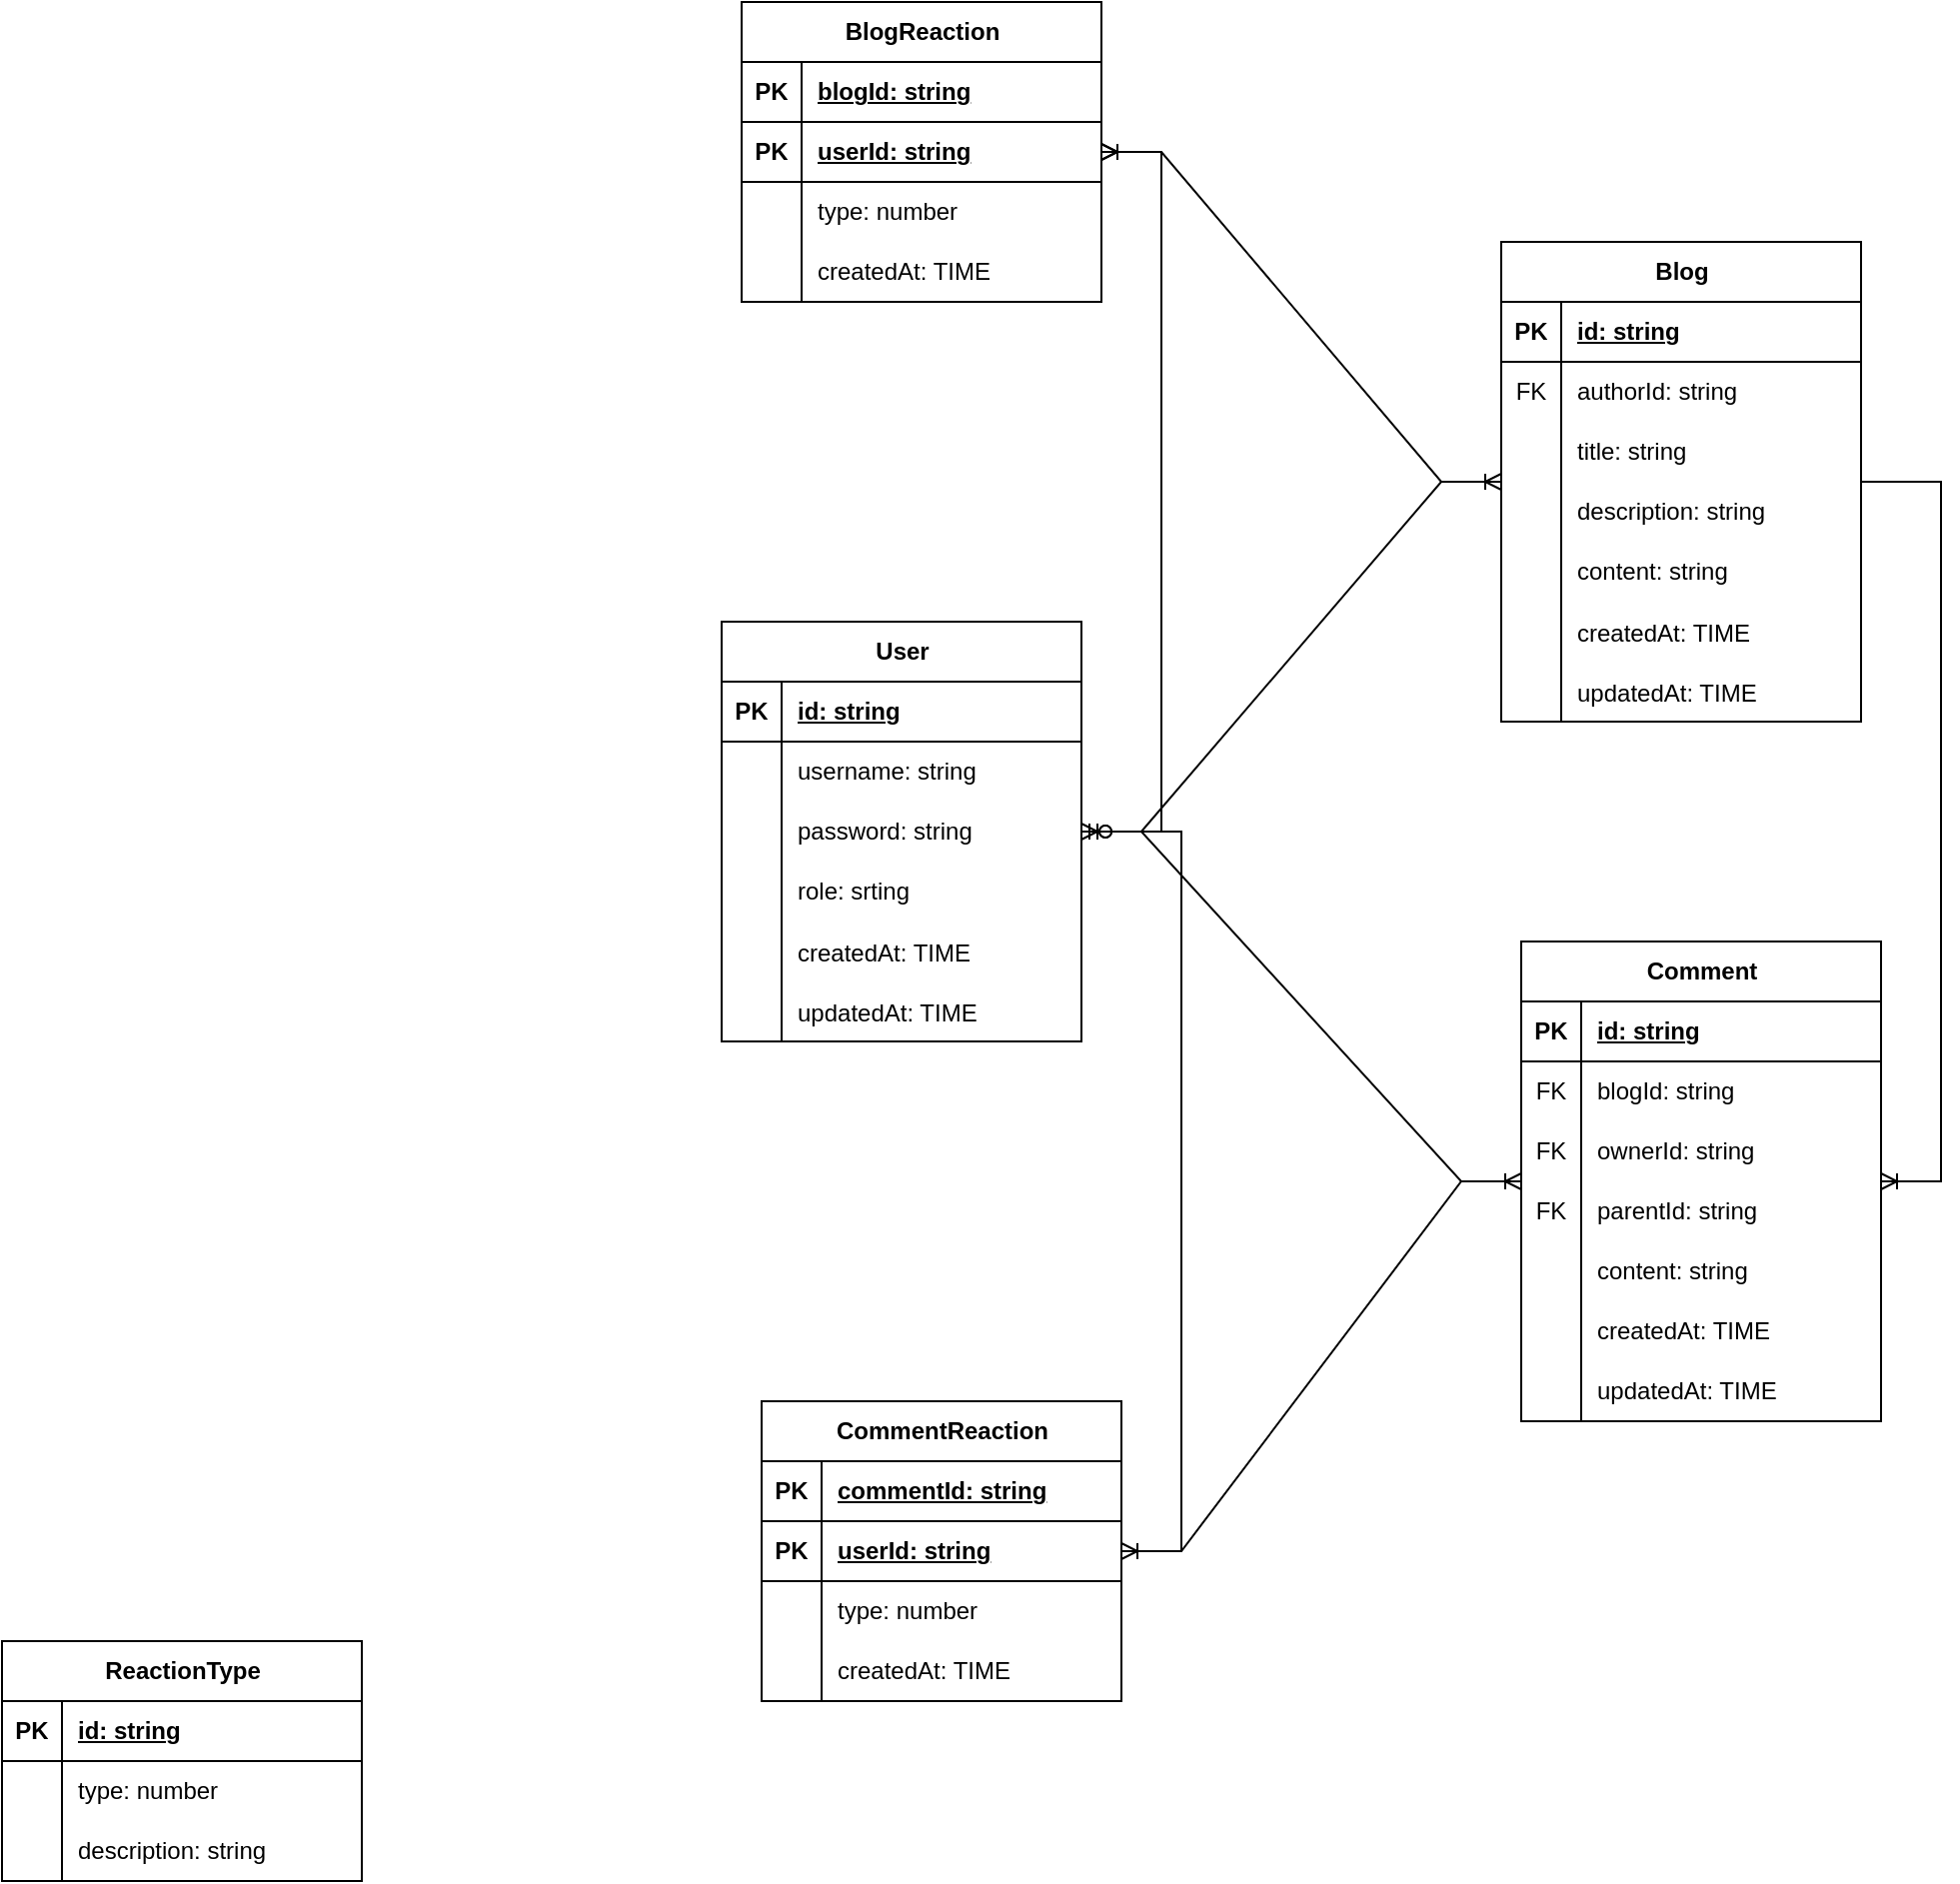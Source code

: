 <mxfile version="27.0.9">
  <diagram name="Page-1" id="PlWGCEcPjuZoxLutVeFE">
    <mxGraphModel dx="2160" dy="860" grid="1" gridSize="10" guides="1" tooltips="1" connect="1" arrows="1" fold="1" page="1" pageScale="1" pageWidth="850" pageHeight="1100" math="0" shadow="0">
      <root>
        <mxCell id="0" />
        <mxCell id="1" parent="0" />
        <mxCell id="LQ2TRQZMwIHGsqijs7Vu-1" value="Blog" style="shape=table;startSize=30;container=1;collapsible=1;childLayout=tableLayout;fixedRows=1;rowLines=0;fontStyle=1;align=center;resizeLast=1;html=1;" vertex="1" parent="1">
          <mxGeometry x="280" y="290" width="180" height="240" as="geometry" />
        </mxCell>
        <mxCell id="LQ2TRQZMwIHGsqijs7Vu-2" value="" style="shape=tableRow;horizontal=0;startSize=0;swimlaneHead=0;swimlaneBody=0;fillColor=none;collapsible=0;dropTarget=0;points=[[0,0.5],[1,0.5]];portConstraint=eastwest;top=0;left=0;right=0;bottom=1;" vertex="1" parent="LQ2TRQZMwIHGsqijs7Vu-1">
          <mxGeometry y="30" width="180" height="30" as="geometry" />
        </mxCell>
        <mxCell id="LQ2TRQZMwIHGsqijs7Vu-3" value="PK" style="shape=partialRectangle;connectable=0;fillColor=none;top=0;left=0;bottom=0;right=0;fontStyle=1;overflow=hidden;whiteSpace=wrap;html=1;" vertex="1" parent="LQ2TRQZMwIHGsqijs7Vu-2">
          <mxGeometry width="30" height="30" as="geometry">
            <mxRectangle width="30" height="30" as="alternateBounds" />
          </mxGeometry>
        </mxCell>
        <mxCell id="LQ2TRQZMwIHGsqijs7Vu-4" value="id: string" style="shape=partialRectangle;connectable=0;fillColor=none;top=0;left=0;bottom=0;right=0;align=left;spacingLeft=6;fontStyle=5;overflow=hidden;whiteSpace=wrap;html=1;" vertex="1" parent="LQ2TRQZMwIHGsqijs7Vu-2">
          <mxGeometry x="30" width="150" height="30" as="geometry">
            <mxRectangle width="150" height="30" as="alternateBounds" />
          </mxGeometry>
        </mxCell>
        <mxCell id="LQ2TRQZMwIHGsqijs7Vu-27" value="" style="shape=tableRow;horizontal=0;startSize=0;swimlaneHead=0;swimlaneBody=0;fillColor=none;collapsible=0;dropTarget=0;points=[[0,0.5],[1,0.5]];portConstraint=eastwest;top=0;left=0;right=0;bottom=0;" vertex="1" parent="LQ2TRQZMwIHGsqijs7Vu-1">
          <mxGeometry y="60" width="180" height="30" as="geometry" />
        </mxCell>
        <mxCell id="LQ2TRQZMwIHGsqijs7Vu-28" value="FK" style="shape=partialRectangle;connectable=0;fillColor=none;top=0;left=0;bottom=0;right=0;fontStyle=0;overflow=hidden;whiteSpace=wrap;html=1;" vertex="1" parent="LQ2TRQZMwIHGsqijs7Vu-27">
          <mxGeometry width="30" height="30" as="geometry">
            <mxRectangle width="30" height="30" as="alternateBounds" />
          </mxGeometry>
        </mxCell>
        <mxCell id="LQ2TRQZMwIHGsqijs7Vu-29" value="authorId: string" style="shape=partialRectangle;connectable=0;fillColor=none;top=0;left=0;bottom=0;right=0;align=left;spacingLeft=6;fontStyle=0;overflow=hidden;whiteSpace=wrap;html=1;" vertex="1" parent="LQ2TRQZMwIHGsqijs7Vu-27">
          <mxGeometry x="30" width="150" height="30" as="geometry">
            <mxRectangle width="150" height="30" as="alternateBounds" />
          </mxGeometry>
        </mxCell>
        <mxCell id="LQ2TRQZMwIHGsqijs7Vu-5" value="" style="shape=tableRow;horizontal=0;startSize=0;swimlaneHead=0;swimlaneBody=0;fillColor=none;collapsible=0;dropTarget=0;points=[[0,0.5],[1,0.5]];portConstraint=eastwest;top=0;left=0;right=0;bottom=0;" vertex="1" parent="LQ2TRQZMwIHGsqijs7Vu-1">
          <mxGeometry y="90" width="180" height="30" as="geometry" />
        </mxCell>
        <mxCell id="LQ2TRQZMwIHGsqijs7Vu-6" value="" style="shape=partialRectangle;connectable=0;fillColor=none;top=0;left=0;bottom=0;right=0;editable=1;overflow=hidden;whiteSpace=wrap;html=1;" vertex="1" parent="LQ2TRQZMwIHGsqijs7Vu-5">
          <mxGeometry width="30" height="30" as="geometry">
            <mxRectangle width="30" height="30" as="alternateBounds" />
          </mxGeometry>
        </mxCell>
        <mxCell id="LQ2TRQZMwIHGsqijs7Vu-7" value="title: string" style="shape=partialRectangle;connectable=0;fillColor=none;top=0;left=0;bottom=0;right=0;align=left;spacingLeft=6;overflow=hidden;whiteSpace=wrap;html=1;" vertex="1" parent="LQ2TRQZMwIHGsqijs7Vu-5">
          <mxGeometry x="30" width="150" height="30" as="geometry">
            <mxRectangle width="150" height="30" as="alternateBounds" />
          </mxGeometry>
        </mxCell>
        <mxCell id="LQ2TRQZMwIHGsqijs7Vu-8" value="" style="shape=tableRow;horizontal=0;startSize=0;swimlaneHead=0;swimlaneBody=0;fillColor=none;collapsible=0;dropTarget=0;points=[[0,0.5],[1,0.5]];portConstraint=eastwest;top=0;left=0;right=0;bottom=0;" vertex="1" parent="LQ2TRQZMwIHGsqijs7Vu-1">
          <mxGeometry y="120" width="180" height="30" as="geometry" />
        </mxCell>
        <mxCell id="LQ2TRQZMwIHGsqijs7Vu-9" value="" style="shape=partialRectangle;connectable=0;fillColor=none;top=0;left=0;bottom=0;right=0;editable=1;overflow=hidden;whiteSpace=wrap;html=1;" vertex="1" parent="LQ2TRQZMwIHGsqijs7Vu-8">
          <mxGeometry width="30" height="30" as="geometry">
            <mxRectangle width="30" height="30" as="alternateBounds" />
          </mxGeometry>
        </mxCell>
        <mxCell id="LQ2TRQZMwIHGsqijs7Vu-10" value="description: string" style="shape=partialRectangle;connectable=0;fillColor=none;top=0;left=0;bottom=0;right=0;align=left;spacingLeft=6;overflow=hidden;whiteSpace=wrap;html=1;" vertex="1" parent="LQ2TRQZMwIHGsqijs7Vu-8">
          <mxGeometry x="30" width="150" height="30" as="geometry">
            <mxRectangle width="150" height="30" as="alternateBounds" />
          </mxGeometry>
        </mxCell>
        <mxCell id="LQ2TRQZMwIHGsqijs7Vu-11" value="" style="shape=tableRow;horizontal=0;startSize=0;swimlaneHead=0;swimlaneBody=0;fillColor=none;collapsible=0;dropTarget=0;points=[[0,0.5],[1,0.5]];portConstraint=eastwest;top=0;left=0;right=0;bottom=0;" vertex="1" parent="LQ2TRQZMwIHGsqijs7Vu-1">
          <mxGeometry y="150" width="180" height="30" as="geometry" />
        </mxCell>
        <mxCell id="LQ2TRQZMwIHGsqijs7Vu-12" value="" style="shape=partialRectangle;connectable=0;fillColor=none;top=0;left=0;bottom=0;right=0;editable=1;overflow=hidden;whiteSpace=wrap;html=1;" vertex="1" parent="LQ2TRQZMwIHGsqijs7Vu-11">
          <mxGeometry width="30" height="30" as="geometry">
            <mxRectangle width="30" height="30" as="alternateBounds" />
          </mxGeometry>
        </mxCell>
        <mxCell id="LQ2TRQZMwIHGsqijs7Vu-13" value="content: string" style="shape=partialRectangle;connectable=0;fillColor=none;top=0;left=0;bottom=0;right=0;align=left;spacingLeft=6;overflow=hidden;whiteSpace=wrap;html=1;" vertex="1" parent="LQ2TRQZMwIHGsqijs7Vu-11">
          <mxGeometry x="30" width="150" height="30" as="geometry">
            <mxRectangle width="150" height="30" as="alternateBounds" />
          </mxGeometry>
        </mxCell>
        <mxCell id="LQ2TRQZMwIHGsqijs7Vu-62" value="" style="shape=tableRow;horizontal=0;startSize=0;swimlaneHead=0;swimlaneBody=0;fillColor=none;collapsible=0;dropTarget=0;points=[[0,0.5],[1,0.5]];portConstraint=eastwest;top=0;left=0;right=0;bottom=0;" vertex="1" parent="LQ2TRQZMwIHGsqijs7Vu-1">
          <mxGeometry y="180" width="180" height="30" as="geometry" />
        </mxCell>
        <mxCell id="LQ2TRQZMwIHGsqijs7Vu-63" value="" style="shape=partialRectangle;connectable=0;fillColor=none;top=0;left=0;bottom=0;right=0;editable=1;overflow=hidden;" vertex="1" parent="LQ2TRQZMwIHGsqijs7Vu-62">
          <mxGeometry width="30" height="30" as="geometry">
            <mxRectangle width="30" height="30" as="alternateBounds" />
          </mxGeometry>
        </mxCell>
        <mxCell id="LQ2TRQZMwIHGsqijs7Vu-64" value="createdAt: TIME" style="shape=partialRectangle;connectable=0;fillColor=none;top=0;left=0;bottom=0;right=0;align=left;spacingLeft=6;overflow=hidden;" vertex="1" parent="LQ2TRQZMwIHGsqijs7Vu-62">
          <mxGeometry x="30" width="150" height="30" as="geometry">
            <mxRectangle width="150" height="30" as="alternateBounds" />
          </mxGeometry>
        </mxCell>
        <mxCell id="LQ2TRQZMwIHGsqijs7Vu-65" value="" style="shape=tableRow;horizontal=0;startSize=0;swimlaneHead=0;swimlaneBody=0;fillColor=none;collapsible=0;dropTarget=0;points=[[0,0.5],[1,0.5]];portConstraint=eastwest;top=0;left=0;right=0;bottom=0;" vertex="1" parent="LQ2TRQZMwIHGsqijs7Vu-1">
          <mxGeometry y="210" width="180" height="30" as="geometry" />
        </mxCell>
        <mxCell id="LQ2TRQZMwIHGsqijs7Vu-66" value="" style="shape=partialRectangle;connectable=0;fillColor=none;top=0;left=0;bottom=0;right=0;editable=1;overflow=hidden;" vertex="1" parent="LQ2TRQZMwIHGsqijs7Vu-65">
          <mxGeometry width="30" height="30" as="geometry">
            <mxRectangle width="30" height="30" as="alternateBounds" />
          </mxGeometry>
        </mxCell>
        <mxCell id="LQ2TRQZMwIHGsqijs7Vu-67" value="updatedAt: TIME" style="shape=partialRectangle;connectable=0;fillColor=none;top=0;left=0;bottom=0;right=0;align=left;spacingLeft=6;overflow=hidden;" vertex="1" parent="LQ2TRQZMwIHGsqijs7Vu-65">
          <mxGeometry x="30" width="150" height="30" as="geometry">
            <mxRectangle width="150" height="30" as="alternateBounds" />
          </mxGeometry>
        </mxCell>
        <mxCell id="LQ2TRQZMwIHGsqijs7Vu-30" value="Comment" style="shape=table;startSize=30;container=1;collapsible=1;childLayout=tableLayout;fixedRows=1;rowLines=0;fontStyle=1;align=center;resizeLast=1;html=1;" vertex="1" parent="1">
          <mxGeometry x="290" y="640" width="180" height="240" as="geometry" />
        </mxCell>
        <mxCell id="LQ2TRQZMwIHGsqijs7Vu-31" value="" style="shape=tableRow;horizontal=0;startSize=0;swimlaneHead=0;swimlaneBody=0;fillColor=none;collapsible=0;dropTarget=0;points=[[0,0.5],[1,0.5]];portConstraint=eastwest;top=0;left=0;right=0;bottom=1;" vertex="1" parent="LQ2TRQZMwIHGsqijs7Vu-30">
          <mxGeometry y="30" width="180" height="30" as="geometry" />
        </mxCell>
        <mxCell id="LQ2TRQZMwIHGsqijs7Vu-32" value="PK" style="shape=partialRectangle;connectable=0;fillColor=none;top=0;left=0;bottom=0;right=0;fontStyle=1;overflow=hidden;whiteSpace=wrap;html=1;" vertex="1" parent="LQ2TRQZMwIHGsqijs7Vu-31">
          <mxGeometry width="30" height="30" as="geometry">
            <mxRectangle width="30" height="30" as="alternateBounds" />
          </mxGeometry>
        </mxCell>
        <mxCell id="LQ2TRQZMwIHGsqijs7Vu-33" value="id: string" style="shape=partialRectangle;connectable=0;fillColor=none;top=0;left=0;bottom=0;right=0;align=left;spacingLeft=6;fontStyle=5;overflow=hidden;whiteSpace=wrap;html=1;" vertex="1" parent="LQ2TRQZMwIHGsqijs7Vu-31">
          <mxGeometry x="30" width="150" height="30" as="geometry">
            <mxRectangle width="150" height="30" as="alternateBounds" />
          </mxGeometry>
        </mxCell>
        <mxCell id="LQ2TRQZMwIHGsqijs7Vu-34" value="" style="shape=tableRow;horizontal=0;startSize=0;swimlaneHead=0;swimlaneBody=0;fillColor=none;collapsible=0;dropTarget=0;points=[[0,0.5],[1,0.5]];portConstraint=eastwest;top=0;left=0;right=0;bottom=0;" vertex="1" parent="LQ2TRQZMwIHGsqijs7Vu-30">
          <mxGeometry y="60" width="180" height="30" as="geometry" />
        </mxCell>
        <mxCell id="LQ2TRQZMwIHGsqijs7Vu-35" value="FK" style="shape=partialRectangle;connectable=0;fillColor=none;top=0;left=0;bottom=0;right=0;fontStyle=0;overflow=hidden;whiteSpace=wrap;html=1;" vertex="1" parent="LQ2TRQZMwIHGsqijs7Vu-34">
          <mxGeometry width="30" height="30" as="geometry">
            <mxRectangle width="30" height="30" as="alternateBounds" />
          </mxGeometry>
        </mxCell>
        <mxCell id="LQ2TRQZMwIHGsqijs7Vu-36" value="blogId: string" style="shape=partialRectangle;connectable=0;fillColor=none;top=0;left=0;bottom=0;right=0;align=left;spacingLeft=6;fontStyle=0;overflow=hidden;whiteSpace=wrap;html=1;" vertex="1" parent="LQ2TRQZMwIHGsqijs7Vu-34">
          <mxGeometry x="30" width="150" height="30" as="geometry">
            <mxRectangle width="150" height="30" as="alternateBounds" />
          </mxGeometry>
        </mxCell>
        <mxCell id="LQ2TRQZMwIHGsqijs7Vu-68" value="" style="shape=tableRow;horizontal=0;startSize=0;swimlaneHead=0;swimlaneBody=0;fillColor=none;collapsible=0;dropTarget=0;points=[[0,0.5],[1,0.5]];portConstraint=eastwest;top=0;left=0;right=0;bottom=0;" vertex="1" parent="LQ2TRQZMwIHGsqijs7Vu-30">
          <mxGeometry y="90" width="180" height="30" as="geometry" />
        </mxCell>
        <mxCell id="LQ2TRQZMwIHGsqijs7Vu-69" value="FK" style="shape=partialRectangle;connectable=0;fillColor=none;top=0;left=0;bottom=0;right=0;fontStyle=0;overflow=hidden;whiteSpace=wrap;html=1;" vertex="1" parent="LQ2TRQZMwIHGsqijs7Vu-68">
          <mxGeometry width="30" height="30" as="geometry">
            <mxRectangle width="30" height="30" as="alternateBounds" />
          </mxGeometry>
        </mxCell>
        <mxCell id="LQ2TRQZMwIHGsqijs7Vu-70" value="ownerId: string" style="shape=partialRectangle;connectable=0;fillColor=none;top=0;left=0;bottom=0;right=0;align=left;spacingLeft=6;fontStyle=0;overflow=hidden;whiteSpace=wrap;html=1;" vertex="1" parent="LQ2TRQZMwIHGsqijs7Vu-68">
          <mxGeometry x="30" width="150" height="30" as="geometry">
            <mxRectangle width="150" height="30" as="alternateBounds" />
          </mxGeometry>
        </mxCell>
        <mxCell id="LQ2TRQZMwIHGsqijs7Vu-71" value="" style="shape=tableRow;horizontal=0;startSize=0;swimlaneHead=0;swimlaneBody=0;fillColor=none;collapsible=0;dropTarget=0;points=[[0,0.5],[1,0.5]];portConstraint=eastwest;top=0;left=0;right=0;bottom=0;" vertex="1" parent="LQ2TRQZMwIHGsqijs7Vu-30">
          <mxGeometry y="120" width="180" height="30" as="geometry" />
        </mxCell>
        <mxCell id="LQ2TRQZMwIHGsqijs7Vu-72" value="FK" style="shape=partialRectangle;connectable=0;fillColor=none;top=0;left=0;bottom=0;right=0;fontStyle=0;overflow=hidden;whiteSpace=wrap;html=1;" vertex="1" parent="LQ2TRQZMwIHGsqijs7Vu-71">
          <mxGeometry width="30" height="30" as="geometry">
            <mxRectangle width="30" height="30" as="alternateBounds" />
          </mxGeometry>
        </mxCell>
        <mxCell id="LQ2TRQZMwIHGsqijs7Vu-73" value="parentId: string" style="shape=partialRectangle;connectable=0;fillColor=none;top=0;left=0;bottom=0;right=0;align=left;spacingLeft=6;fontStyle=0;overflow=hidden;whiteSpace=wrap;html=1;" vertex="1" parent="LQ2TRQZMwIHGsqijs7Vu-71">
          <mxGeometry x="30" width="150" height="30" as="geometry">
            <mxRectangle width="150" height="30" as="alternateBounds" />
          </mxGeometry>
        </mxCell>
        <mxCell id="LQ2TRQZMwIHGsqijs7Vu-37" value="" style="shape=tableRow;horizontal=0;startSize=0;swimlaneHead=0;swimlaneBody=0;fillColor=none;collapsible=0;dropTarget=0;points=[[0,0.5],[1,0.5]];portConstraint=eastwest;top=0;left=0;right=0;bottom=0;" vertex="1" parent="LQ2TRQZMwIHGsqijs7Vu-30">
          <mxGeometry y="150" width="180" height="30" as="geometry" />
        </mxCell>
        <mxCell id="LQ2TRQZMwIHGsqijs7Vu-38" value="" style="shape=partialRectangle;connectable=0;fillColor=none;top=0;left=0;bottom=0;right=0;editable=1;overflow=hidden;whiteSpace=wrap;html=1;" vertex="1" parent="LQ2TRQZMwIHGsqijs7Vu-37">
          <mxGeometry width="30" height="30" as="geometry">
            <mxRectangle width="30" height="30" as="alternateBounds" />
          </mxGeometry>
        </mxCell>
        <mxCell id="LQ2TRQZMwIHGsqijs7Vu-39" value="content: string" style="shape=partialRectangle;connectable=0;fillColor=none;top=0;left=0;bottom=0;right=0;align=left;spacingLeft=6;overflow=hidden;whiteSpace=wrap;html=1;" vertex="1" parent="LQ2TRQZMwIHGsqijs7Vu-37">
          <mxGeometry x="30" width="150" height="30" as="geometry">
            <mxRectangle width="150" height="30" as="alternateBounds" />
          </mxGeometry>
        </mxCell>
        <mxCell id="LQ2TRQZMwIHGsqijs7Vu-40" value="" style="shape=tableRow;horizontal=0;startSize=0;swimlaneHead=0;swimlaneBody=0;fillColor=none;collapsible=0;dropTarget=0;points=[[0,0.5],[1,0.5]];portConstraint=eastwest;top=0;left=0;right=0;bottom=0;" vertex="1" parent="LQ2TRQZMwIHGsqijs7Vu-30">
          <mxGeometry y="180" width="180" height="30" as="geometry" />
        </mxCell>
        <mxCell id="LQ2TRQZMwIHGsqijs7Vu-41" value="" style="shape=partialRectangle;connectable=0;fillColor=none;top=0;left=0;bottom=0;right=0;editable=1;overflow=hidden;whiteSpace=wrap;html=1;" vertex="1" parent="LQ2TRQZMwIHGsqijs7Vu-40">
          <mxGeometry width="30" height="30" as="geometry">
            <mxRectangle width="30" height="30" as="alternateBounds" />
          </mxGeometry>
        </mxCell>
        <mxCell id="LQ2TRQZMwIHGsqijs7Vu-42" value="createdAt: TIME" style="shape=partialRectangle;connectable=0;fillColor=none;top=0;left=0;bottom=0;right=0;align=left;spacingLeft=6;overflow=hidden;whiteSpace=wrap;html=1;" vertex="1" parent="LQ2TRQZMwIHGsqijs7Vu-40">
          <mxGeometry x="30" width="150" height="30" as="geometry">
            <mxRectangle width="150" height="30" as="alternateBounds" />
          </mxGeometry>
        </mxCell>
        <mxCell id="LQ2TRQZMwIHGsqijs7Vu-43" value="" style="shape=tableRow;horizontal=0;startSize=0;swimlaneHead=0;swimlaneBody=0;fillColor=none;collapsible=0;dropTarget=0;points=[[0,0.5],[1,0.5]];portConstraint=eastwest;top=0;left=0;right=0;bottom=0;" vertex="1" parent="LQ2TRQZMwIHGsqijs7Vu-30">
          <mxGeometry y="210" width="180" height="30" as="geometry" />
        </mxCell>
        <mxCell id="LQ2TRQZMwIHGsqijs7Vu-44" value="" style="shape=partialRectangle;connectable=0;fillColor=none;top=0;left=0;bottom=0;right=0;editable=1;overflow=hidden;whiteSpace=wrap;html=1;" vertex="1" parent="LQ2TRQZMwIHGsqijs7Vu-43">
          <mxGeometry width="30" height="30" as="geometry">
            <mxRectangle width="30" height="30" as="alternateBounds" />
          </mxGeometry>
        </mxCell>
        <mxCell id="LQ2TRQZMwIHGsqijs7Vu-45" value="updatedAt: TIME" style="shape=partialRectangle;connectable=0;fillColor=none;top=0;left=0;bottom=0;right=0;align=left;spacingLeft=6;overflow=hidden;whiteSpace=wrap;html=1;" vertex="1" parent="LQ2TRQZMwIHGsqijs7Vu-43">
          <mxGeometry x="30" width="150" height="30" as="geometry">
            <mxRectangle width="150" height="30" as="alternateBounds" />
          </mxGeometry>
        </mxCell>
        <mxCell id="LQ2TRQZMwIHGsqijs7Vu-46" value="User" style="shape=table;startSize=30;container=1;collapsible=1;childLayout=tableLayout;fixedRows=1;rowLines=0;fontStyle=1;align=center;resizeLast=1;html=1;" vertex="1" parent="1">
          <mxGeometry x="-110" y="480" width="180" height="210" as="geometry" />
        </mxCell>
        <mxCell id="LQ2TRQZMwIHGsqijs7Vu-47" value="" style="shape=tableRow;horizontal=0;startSize=0;swimlaneHead=0;swimlaneBody=0;fillColor=none;collapsible=0;dropTarget=0;points=[[0,0.5],[1,0.5]];portConstraint=eastwest;top=0;left=0;right=0;bottom=1;" vertex="1" parent="LQ2TRQZMwIHGsqijs7Vu-46">
          <mxGeometry y="30" width="180" height="30" as="geometry" />
        </mxCell>
        <mxCell id="LQ2TRQZMwIHGsqijs7Vu-48" value="PK" style="shape=partialRectangle;connectable=0;fillColor=none;top=0;left=0;bottom=0;right=0;fontStyle=1;overflow=hidden;whiteSpace=wrap;html=1;" vertex="1" parent="LQ2TRQZMwIHGsqijs7Vu-47">
          <mxGeometry width="30" height="30" as="geometry">
            <mxRectangle width="30" height="30" as="alternateBounds" />
          </mxGeometry>
        </mxCell>
        <mxCell id="LQ2TRQZMwIHGsqijs7Vu-49" value="id: string" style="shape=partialRectangle;connectable=0;fillColor=none;top=0;left=0;bottom=0;right=0;align=left;spacingLeft=6;fontStyle=5;overflow=hidden;whiteSpace=wrap;html=1;" vertex="1" parent="LQ2TRQZMwIHGsqijs7Vu-47">
          <mxGeometry x="30" width="150" height="30" as="geometry">
            <mxRectangle width="150" height="30" as="alternateBounds" />
          </mxGeometry>
        </mxCell>
        <mxCell id="LQ2TRQZMwIHGsqijs7Vu-53" value="" style="shape=tableRow;horizontal=0;startSize=0;swimlaneHead=0;swimlaneBody=0;fillColor=none;collapsible=0;dropTarget=0;points=[[0,0.5],[1,0.5]];portConstraint=eastwest;top=0;left=0;right=0;bottom=0;" vertex="1" parent="LQ2TRQZMwIHGsqijs7Vu-46">
          <mxGeometry y="60" width="180" height="30" as="geometry" />
        </mxCell>
        <mxCell id="LQ2TRQZMwIHGsqijs7Vu-54" value="" style="shape=partialRectangle;connectable=0;fillColor=none;top=0;left=0;bottom=0;right=0;editable=1;overflow=hidden;whiteSpace=wrap;html=1;" vertex="1" parent="LQ2TRQZMwIHGsqijs7Vu-53">
          <mxGeometry width="30" height="30" as="geometry">
            <mxRectangle width="30" height="30" as="alternateBounds" />
          </mxGeometry>
        </mxCell>
        <mxCell id="LQ2TRQZMwIHGsqijs7Vu-55" value="username: string" style="shape=partialRectangle;connectable=0;fillColor=none;top=0;left=0;bottom=0;right=0;align=left;spacingLeft=6;overflow=hidden;whiteSpace=wrap;html=1;" vertex="1" parent="LQ2TRQZMwIHGsqijs7Vu-53">
          <mxGeometry x="30" width="150" height="30" as="geometry">
            <mxRectangle width="150" height="30" as="alternateBounds" />
          </mxGeometry>
        </mxCell>
        <mxCell id="LQ2TRQZMwIHGsqijs7Vu-56" value="" style="shape=tableRow;horizontal=0;startSize=0;swimlaneHead=0;swimlaneBody=0;fillColor=none;collapsible=0;dropTarget=0;points=[[0,0.5],[1,0.5]];portConstraint=eastwest;top=0;left=0;right=0;bottom=0;" vertex="1" parent="LQ2TRQZMwIHGsqijs7Vu-46">
          <mxGeometry y="90" width="180" height="30" as="geometry" />
        </mxCell>
        <mxCell id="LQ2TRQZMwIHGsqijs7Vu-57" value="" style="shape=partialRectangle;connectable=0;fillColor=none;top=0;left=0;bottom=0;right=0;editable=1;overflow=hidden;whiteSpace=wrap;html=1;" vertex="1" parent="LQ2TRQZMwIHGsqijs7Vu-56">
          <mxGeometry width="30" height="30" as="geometry">
            <mxRectangle width="30" height="30" as="alternateBounds" />
          </mxGeometry>
        </mxCell>
        <mxCell id="LQ2TRQZMwIHGsqijs7Vu-58" value="password: string" style="shape=partialRectangle;connectable=0;fillColor=none;top=0;left=0;bottom=0;right=0;align=left;spacingLeft=6;overflow=hidden;whiteSpace=wrap;html=1;" vertex="1" parent="LQ2TRQZMwIHGsqijs7Vu-56">
          <mxGeometry x="30" width="150" height="30" as="geometry">
            <mxRectangle width="150" height="30" as="alternateBounds" />
          </mxGeometry>
        </mxCell>
        <mxCell id="LQ2TRQZMwIHGsqijs7Vu-59" value="" style="shape=tableRow;horizontal=0;startSize=0;swimlaneHead=0;swimlaneBody=0;fillColor=none;collapsible=0;dropTarget=0;points=[[0,0.5],[1,0.5]];portConstraint=eastwest;top=0;left=0;right=0;bottom=0;" vertex="1" parent="LQ2TRQZMwIHGsqijs7Vu-46">
          <mxGeometry y="120" width="180" height="30" as="geometry" />
        </mxCell>
        <mxCell id="LQ2TRQZMwIHGsqijs7Vu-60" value="" style="shape=partialRectangle;connectable=0;fillColor=none;top=0;left=0;bottom=0;right=0;editable=1;overflow=hidden;whiteSpace=wrap;html=1;" vertex="1" parent="LQ2TRQZMwIHGsqijs7Vu-59">
          <mxGeometry width="30" height="30" as="geometry">
            <mxRectangle width="30" height="30" as="alternateBounds" />
          </mxGeometry>
        </mxCell>
        <mxCell id="LQ2TRQZMwIHGsqijs7Vu-61" value="role: srting" style="shape=partialRectangle;connectable=0;fillColor=none;top=0;left=0;bottom=0;right=0;align=left;spacingLeft=6;overflow=hidden;whiteSpace=wrap;html=1;" vertex="1" parent="LQ2TRQZMwIHGsqijs7Vu-59">
          <mxGeometry x="30" width="150" height="30" as="geometry">
            <mxRectangle width="150" height="30" as="alternateBounds" />
          </mxGeometry>
        </mxCell>
        <mxCell id="LQ2TRQZMwIHGsqijs7Vu-78" value="" style="shape=tableRow;horizontal=0;startSize=0;swimlaneHead=0;swimlaneBody=0;fillColor=none;collapsible=0;dropTarget=0;points=[[0,0.5],[1,0.5]];portConstraint=eastwest;top=0;left=0;right=0;bottom=0;" vertex="1" parent="LQ2TRQZMwIHGsqijs7Vu-46">
          <mxGeometry y="150" width="180" height="30" as="geometry" />
        </mxCell>
        <mxCell id="LQ2TRQZMwIHGsqijs7Vu-79" value="" style="shape=partialRectangle;connectable=0;fillColor=none;top=0;left=0;bottom=0;right=0;editable=1;overflow=hidden;" vertex="1" parent="LQ2TRQZMwIHGsqijs7Vu-78">
          <mxGeometry width="30" height="30" as="geometry">
            <mxRectangle width="30" height="30" as="alternateBounds" />
          </mxGeometry>
        </mxCell>
        <mxCell id="LQ2TRQZMwIHGsqijs7Vu-80" value="createdAt: TIME" style="shape=partialRectangle;connectable=0;fillColor=none;top=0;left=0;bottom=0;right=0;align=left;spacingLeft=6;overflow=hidden;" vertex="1" parent="LQ2TRQZMwIHGsqijs7Vu-78">
          <mxGeometry x="30" width="150" height="30" as="geometry">
            <mxRectangle width="150" height="30" as="alternateBounds" />
          </mxGeometry>
        </mxCell>
        <mxCell id="LQ2TRQZMwIHGsqijs7Vu-81" value="" style="shape=tableRow;horizontal=0;startSize=0;swimlaneHead=0;swimlaneBody=0;fillColor=none;collapsible=0;dropTarget=0;points=[[0,0.5],[1,0.5]];portConstraint=eastwest;top=0;left=0;right=0;bottom=0;" vertex="1" parent="LQ2TRQZMwIHGsqijs7Vu-46">
          <mxGeometry y="180" width="180" height="30" as="geometry" />
        </mxCell>
        <mxCell id="LQ2TRQZMwIHGsqijs7Vu-82" value="" style="shape=partialRectangle;connectable=0;fillColor=none;top=0;left=0;bottom=0;right=0;editable=1;overflow=hidden;" vertex="1" parent="LQ2TRQZMwIHGsqijs7Vu-81">
          <mxGeometry width="30" height="30" as="geometry">
            <mxRectangle width="30" height="30" as="alternateBounds" />
          </mxGeometry>
        </mxCell>
        <mxCell id="LQ2TRQZMwIHGsqijs7Vu-83" value="updatedAt: TIME" style="shape=partialRectangle;connectable=0;fillColor=none;top=0;left=0;bottom=0;right=0;align=left;spacingLeft=6;overflow=hidden;" vertex="1" parent="LQ2TRQZMwIHGsqijs7Vu-81">
          <mxGeometry x="30" width="150" height="30" as="geometry">
            <mxRectangle width="150" height="30" as="alternateBounds" />
          </mxGeometry>
        </mxCell>
        <mxCell id="LQ2TRQZMwIHGsqijs7Vu-84" value="BlogReaction" style="shape=table;startSize=30;container=1;collapsible=1;childLayout=tableLayout;fixedRows=1;rowLines=0;fontStyle=1;align=center;resizeLast=1;html=1;" vertex="1" parent="1">
          <mxGeometry x="-100" y="170" width="180" height="150" as="geometry" />
        </mxCell>
        <mxCell id="LQ2TRQZMwIHGsqijs7Vu-85" value="" style="shape=tableRow;horizontal=0;startSize=0;swimlaneHead=0;swimlaneBody=0;fillColor=none;collapsible=0;dropTarget=0;points=[[0,0.5],[1,0.5]];portConstraint=eastwest;top=0;left=0;right=0;bottom=1;" vertex="1" parent="LQ2TRQZMwIHGsqijs7Vu-84">
          <mxGeometry y="30" width="180" height="30" as="geometry" />
        </mxCell>
        <mxCell id="LQ2TRQZMwIHGsqijs7Vu-86" value="PK" style="shape=partialRectangle;connectable=0;fillColor=none;top=0;left=0;bottom=0;right=0;fontStyle=1;overflow=hidden;whiteSpace=wrap;html=1;" vertex="1" parent="LQ2TRQZMwIHGsqijs7Vu-85">
          <mxGeometry width="30" height="30" as="geometry">
            <mxRectangle width="30" height="30" as="alternateBounds" />
          </mxGeometry>
        </mxCell>
        <mxCell id="LQ2TRQZMwIHGsqijs7Vu-87" value="blogId: string" style="shape=partialRectangle;connectable=0;fillColor=none;top=0;left=0;bottom=0;right=0;align=left;spacingLeft=6;fontStyle=5;overflow=hidden;whiteSpace=wrap;html=1;" vertex="1" parent="LQ2TRQZMwIHGsqijs7Vu-85">
          <mxGeometry x="30" width="150" height="30" as="geometry">
            <mxRectangle width="150" height="30" as="alternateBounds" />
          </mxGeometry>
        </mxCell>
        <mxCell id="LQ2TRQZMwIHGsqijs7Vu-97" value="" style="shape=tableRow;horizontal=0;startSize=0;swimlaneHead=0;swimlaneBody=0;fillColor=none;collapsible=0;dropTarget=0;points=[[0,0.5],[1,0.5]];portConstraint=eastwest;top=0;left=0;right=0;bottom=1;" vertex="1" parent="LQ2TRQZMwIHGsqijs7Vu-84">
          <mxGeometry y="60" width="180" height="30" as="geometry" />
        </mxCell>
        <mxCell id="LQ2TRQZMwIHGsqijs7Vu-98" value="PK" style="shape=partialRectangle;connectable=0;fillColor=none;top=0;left=0;bottom=0;right=0;fontStyle=1;overflow=hidden;whiteSpace=wrap;html=1;" vertex="1" parent="LQ2TRQZMwIHGsqijs7Vu-97">
          <mxGeometry width="30" height="30" as="geometry">
            <mxRectangle width="30" height="30" as="alternateBounds" />
          </mxGeometry>
        </mxCell>
        <mxCell id="LQ2TRQZMwIHGsqijs7Vu-99" value="userId: string" style="shape=partialRectangle;connectable=0;fillColor=none;top=0;left=0;bottom=0;right=0;align=left;spacingLeft=6;fontStyle=5;overflow=hidden;whiteSpace=wrap;html=1;" vertex="1" parent="LQ2TRQZMwIHGsqijs7Vu-97">
          <mxGeometry x="30" width="150" height="30" as="geometry">
            <mxRectangle width="150" height="30" as="alternateBounds" />
          </mxGeometry>
        </mxCell>
        <mxCell id="LQ2TRQZMwIHGsqijs7Vu-88" value="" style="shape=tableRow;horizontal=0;startSize=0;swimlaneHead=0;swimlaneBody=0;fillColor=none;collapsible=0;dropTarget=0;points=[[0,0.5],[1,0.5]];portConstraint=eastwest;top=0;left=0;right=0;bottom=0;" vertex="1" parent="LQ2TRQZMwIHGsqijs7Vu-84">
          <mxGeometry y="90" width="180" height="30" as="geometry" />
        </mxCell>
        <mxCell id="LQ2TRQZMwIHGsqijs7Vu-89" value="" style="shape=partialRectangle;connectable=0;fillColor=none;top=0;left=0;bottom=0;right=0;editable=1;overflow=hidden;whiteSpace=wrap;html=1;" vertex="1" parent="LQ2TRQZMwIHGsqijs7Vu-88">
          <mxGeometry width="30" height="30" as="geometry">
            <mxRectangle width="30" height="30" as="alternateBounds" />
          </mxGeometry>
        </mxCell>
        <mxCell id="LQ2TRQZMwIHGsqijs7Vu-90" value="type: number" style="shape=partialRectangle;connectable=0;fillColor=none;top=0;left=0;bottom=0;right=0;align=left;spacingLeft=6;overflow=hidden;whiteSpace=wrap;html=1;" vertex="1" parent="LQ2TRQZMwIHGsqijs7Vu-88">
          <mxGeometry x="30" width="150" height="30" as="geometry">
            <mxRectangle width="150" height="30" as="alternateBounds" />
          </mxGeometry>
        </mxCell>
        <mxCell id="LQ2TRQZMwIHGsqijs7Vu-94" value="" style="shape=tableRow;horizontal=0;startSize=0;swimlaneHead=0;swimlaneBody=0;fillColor=none;collapsible=0;dropTarget=0;points=[[0,0.5],[1,0.5]];portConstraint=eastwest;top=0;left=0;right=0;bottom=0;" vertex="1" parent="LQ2TRQZMwIHGsqijs7Vu-84">
          <mxGeometry y="120" width="180" height="30" as="geometry" />
        </mxCell>
        <mxCell id="LQ2TRQZMwIHGsqijs7Vu-95" value="" style="shape=partialRectangle;connectable=0;fillColor=none;top=0;left=0;bottom=0;right=0;editable=1;overflow=hidden;whiteSpace=wrap;html=1;" vertex="1" parent="LQ2TRQZMwIHGsqijs7Vu-94">
          <mxGeometry width="30" height="30" as="geometry">
            <mxRectangle width="30" height="30" as="alternateBounds" />
          </mxGeometry>
        </mxCell>
        <mxCell id="LQ2TRQZMwIHGsqijs7Vu-96" value="createdAt: TIME" style="shape=partialRectangle;connectable=0;fillColor=none;top=0;left=0;bottom=0;right=0;align=left;spacingLeft=6;overflow=hidden;whiteSpace=wrap;html=1;" vertex="1" parent="LQ2TRQZMwIHGsqijs7Vu-94">
          <mxGeometry x="30" width="150" height="30" as="geometry">
            <mxRectangle width="150" height="30" as="alternateBounds" />
          </mxGeometry>
        </mxCell>
        <mxCell id="LQ2TRQZMwIHGsqijs7Vu-103" value="ReactionType" style="shape=table;startSize=30;container=1;collapsible=1;childLayout=tableLayout;fixedRows=1;rowLines=0;fontStyle=1;align=center;resizeLast=1;html=1;" vertex="1" parent="1">
          <mxGeometry x="-470" y="990" width="180" height="120" as="geometry" />
        </mxCell>
        <mxCell id="LQ2TRQZMwIHGsqijs7Vu-104" value="" style="shape=tableRow;horizontal=0;startSize=0;swimlaneHead=0;swimlaneBody=0;fillColor=none;collapsible=0;dropTarget=0;points=[[0,0.5],[1,0.5]];portConstraint=eastwest;top=0;left=0;right=0;bottom=1;" vertex="1" parent="LQ2TRQZMwIHGsqijs7Vu-103">
          <mxGeometry y="30" width="180" height="30" as="geometry" />
        </mxCell>
        <mxCell id="LQ2TRQZMwIHGsqijs7Vu-105" value="PK" style="shape=partialRectangle;connectable=0;fillColor=none;top=0;left=0;bottom=0;right=0;fontStyle=1;overflow=hidden;whiteSpace=wrap;html=1;" vertex="1" parent="LQ2TRQZMwIHGsqijs7Vu-104">
          <mxGeometry width="30" height="30" as="geometry">
            <mxRectangle width="30" height="30" as="alternateBounds" />
          </mxGeometry>
        </mxCell>
        <mxCell id="LQ2TRQZMwIHGsqijs7Vu-106" value="id: string" style="shape=partialRectangle;connectable=0;fillColor=none;top=0;left=0;bottom=0;right=0;align=left;spacingLeft=6;fontStyle=5;overflow=hidden;whiteSpace=wrap;html=1;" vertex="1" parent="LQ2TRQZMwIHGsqijs7Vu-104">
          <mxGeometry x="30" width="150" height="30" as="geometry">
            <mxRectangle width="150" height="30" as="alternateBounds" />
          </mxGeometry>
        </mxCell>
        <mxCell id="LQ2TRQZMwIHGsqijs7Vu-107" value="" style="shape=tableRow;horizontal=0;startSize=0;swimlaneHead=0;swimlaneBody=0;fillColor=none;collapsible=0;dropTarget=0;points=[[0,0.5],[1,0.5]];portConstraint=eastwest;top=0;left=0;right=0;bottom=0;" vertex="1" parent="LQ2TRQZMwIHGsqijs7Vu-103">
          <mxGeometry y="60" width="180" height="30" as="geometry" />
        </mxCell>
        <mxCell id="LQ2TRQZMwIHGsqijs7Vu-108" value="" style="shape=partialRectangle;connectable=0;fillColor=none;top=0;left=0;bottom=0;right=0;editable=1;overflow=hidden;whiteSpace=wrap;html=1;" vertex="1" parent="LQ2TRQZMwIHGsqijs7Vu-107">
          <mxGeometry width="30" height="30" as="geometry">
            <mxRectangle width="30" height="30" as="alternateBounds" />
          </mxGeometry>
        </mxCell>
        <mxCell id="LQ2TRQZMwIHGsqijs7Vu-109" value="type: number" style="shape=partialRectangle;connectable=0;fillColor=none;top=0;left=0;bottom=0;right=0;align=left;spacingLeft=6;overflow=hidden;whiteSpace=wrap;html=1;" vertex="1" parent="LQ2TRQZMwIHGsqijs7Vu-107">
          <mxGeometry x="30" width="150" height="30" as="geometry">
            <mxRectangle width="150" height="30" as="alternateBounds" />
          </mxGeometry>
        </mxCell>
        <mxCell id="LQ2TRQZMwIHGsqijs7Vu-110" value="" style="shape=tableRow;horizontal=0;startSize=0;swimlaneHead=0;swimlaneBody=0;fillColor=none;collapsible=0;dropTarget=0;points=[[0,0.5],[1,0.5]];portConstraint=eastwest;top=0;left=0;right=0;bottom=0;" vertex="1" parent="LQ2TRQZMwIHGsqijs7Vu-103">
          <mxGeometry y="90" width="180" height="30" as="geometry" />
        </mxCell>
        <mxCell id="LQ2TRQZMwIHGsqijs7Vu-111" value="" style="shape=partialRectangle;connectable=0;fillColor=none;top=0;left=0;bottom=0;right=0;editable=1;overflow=hidden;whiteSpace=wrap;html=1;" vertex="1" parent="LQ2TRQZMwIHGsqijs7Vu-110">
          <mxGeometry width="30" height="30" as="geometry">
            <mxRectangle width="30" height="30" as="alternateBounds" />
          </mxGeometry>
        </mxCell>
        <mxCell id="LQ2TRQZMwIHGsqijs7Vu-112" value="description: string" style="shape=partialRectangle;connectable=0;fillColor=none;top=0;left=0;bottom=0;right=0;align=left;spacingLeft=6;overflow=hidden;whiteSpace=wrap;html=1;" vertex="1" parent="LQ2TRQZMwIHGsqijs7Vu-110">
          <mxGeometry x="30" width="150" height="30" as="geometry">
            <mxRectangle width="150" height="30" as="alternateBounds" />
          </mxGeometry>
        </mxCell>
        <mxCell id="LQ2TRQZMwIHGsqijs7Vu-116" value="CommentReaction" style="shape=table;startSize=30;container=1;collapsible=1;childLayout=tableLayout;fixedRows=1;rowLines=0;fontStyle=1;align=center;resizeLast=1;html=1;" vertex="1" parent="1">
          <mxGeometry x="-90" y="870" width="180" height="150" as="geometry" />
        </mxCell>
        <mxCell id="LQ2TRQZMwIHGsqijs7Vu-117" value="" style="shape=tableRow;horizontal=0;startSize=0;swimlaneHead=0;swimlaneBody=0;fillColor=none;collapsible=0;dropTarget=0;points=[[0,0.5],[1,0.5]];portConstraint=eastwest;top=0;left=0;right=0;bottom=1;" vertex="1" parent="LQ2TRQZMwIHGsqijs7Vu-116">
          <mxGeometry y="30" width="180" height="30" as="geometry" />
        </mxCell>
        <mxCell id="LQ2TRQZMwIHGsqijs7Vu-118" value="PK" style="shape=partialRectangle;connectable=0;fillColor=none;top=0;left=0;bottom=0;right=0;fontStyle=1;overflow=hidden;whiteSpace=wrap;html=1;" vertex="1" parent="LQ2TRQZMwIHGsqijs7Vu-117">
          <mxGeometry width="30" height="30" as="geometry">
            <mxRectangle width="30" height="30" as="alternateBounds" />
          </mxGeometry>
        </mxCell>
        <mxCell id="LQ2TRQZMwIHGsqijs7Vu-119" value="commentId: string" style="shape=partialRectangle;connectable=0;fillColor=none;top=0;left=0;bottom=0;right=0;align=left;spacingLeft=6;fontStyle=5;overflow=hidden;whiteSpace=wrap;html=1;" vertex="1" parent="LQ2TRQZMwIHGsqijs7Vu-117">
          <mxGeometry x="30" width="150" height="30" as="geometry">
            <mxRectangle width="150" height="30" as="alternateBounds" />
          </mxGeometry>
        </mxCell>
        <mxCell id="LQ2TRQZMwIHGsqijs7Vu-120" value="" style="shape=tableRow;horizontal=0;startSize=0;swimlaneHead=0;swimlaneBody=0;fillColor=none;collapsible=0;dropTarget=0;points=[[0,0.5],[1,0.5]];portConstraint=eastwest;top=0;left=0;right=0;bottom=1;" vertex="1" parent="LQ2TRQZMwIHGsqijs7Vu-116">
          <mxGeometry y="60" width="180" height="30" as="geometry" />
        </mxCell>
        <mxCell id="LQ2TRQZMwIHGsqijs7Vu-121" value="PK" style="shape=partialRectangle;connectable=0;fillColor=none;top=0;left=0;bottom=0;right=0;fontStyle=1;overflow=hidden;whiteSpace=wrap;html=1;" vertex="1" parent="LQ2TRQZMwIHGsqijs7Vu-120">
          <mxGeometry width="30" height="30" as="geometry">
            <mxRectangle width="30" height="30" as="alternateBounds" />
          </mxGeometry>
        </mxCell>
        <mxCell id="LQ2TRQZMwIHGsqijs7Vu-122" value="userId: string" style="shape=partialRectangle;connectable=0;fillColor=none;top=0;left=0;bottom=0;right=0;align=left;spacingLeft=6;fontStyle=5;overflow=hidden;whiteSpace=wrap;html=1;" vertex="1" parent="LQ2TRQZMwIHGsqijs7Vu-120">
          <mxGeometry x="30" width="150" height="30" as="geometry">
            <mxRectangle width="150" height="30" as="alternateBounds" />
          </mxGeometry>
        </mxCell>
        <mxCell id="LQ2TRQZMwIHGsqijs7Vu-123" value="" style="shape=tableRow;horizontal=0;startSize=0;swimlaneHead=0;swimlaneBody=0;fillColor=none;collapsible=0;dropTarget=0;points=[[0,0.5],[1,0.5]];portConstraint=eastwest;top=0;left=0;right=0;bottom=0;" vertex="1" parent="LQ2TRQZMwIHGsqijs7Vu-116">
          <mxGeometry y="90" width="180" height="30" as="geometry" />
        </mxCell>
        <mxCell id="LQ2TRQZMwIHGsqijs7Vu-124" value="" style="shape=partialRectangle;connectable=0;fillColor=none;top=0;left=0;bottom=0;right=0;editable=1;overflow=hidden;whiteSpace=wrap;html=1;" vertex="1" parent="LQ2TRQZMwIHGsqijs7Vu-123">
          <mxGeometry width="30" height="30" as="geometry">
            <mxRectangle width="30" height="30" as="alternateBounds" />
          </mxGeometry>
        </mxCell>
        <mxCell id="LQ2TRQZMwIHGsqijs7Vu-125" value="type: number" style="shape=partialRectangle;connectable=0;fillColor=none;top=0;left=0;bottom=0;right=0;align=left;spacingLeft=6;overflow=hidden;whiteSpace=wrap;html=1;" vertex="1" parent="LQ2TRQZMwIHGsqijs7Vu-123">
          <mxGeometry x="30" width="150" height="30" as="geometry">
            <mxRectangle width="150" height="30" as="alternateBounds" />
          </mxGeometry>
        </mxCell>
        <mxCell id="LQ2TRQZMwIHGsqijs7Vu-126" value="" style="shape=tableRow;horizontal=0;startSize=0;swimlaneHead=0;swimlaneBody=0;fillColor=none;collapsible=0;dropTarget=0;points=[[0,0.5],[1,0.5]];portConstraint=eastwest;top=0;left=0;right=0;bottom=0;" vertex="1" parent="LQ2TRQZMwIHGsqijs7Vu-116">
          <mxGeometry y="120" width="180" height="30" as="geometry" />
        </mxCell>
        <mxCell id="LQ2TRQZMwIHGsqijs7Vu-127" value="" style="shape=partialRectangle;connectable=0;fillColor=none;top=0;left=0;bottom=0;right=0;editable=1;overflow=hidden;whiteSpace=wrap;html=1;" vertex="1" parent="LQ2TRQZMwIHGsqijs7Vu-126">
          <mxGeometry width="30" height="30" as="geometry">
            <mxRectangle width="30" height="30" as="alternateBounds" />
          </mxGeometry>
        </mxCell>
        <mxCell id="LQ2TRQZMwIHGsqijs7Vu-128" value="createdAt: TIME" style="shape=partialRectangle;connectable=0;fillColor=none;top=0;left=0;bottom=0;right=0;align=left;spacingLeft=6;overflow=hidden;whiteSpace=wrap;html=1;" vertex="1" parent="LQ2TRQZMwIHGsqijs7Vu-126">
          <mxGeometry x="30" width="150" height="30" as="geometry">
            <mxRectangle width="150" height="30" as="alternateBounds" />
          </mxGeometry>
        </mxCell>
        <mxCell id="LQ2TRQZMwIHGsqijs7Vu-129" value="" style="edgeStyle=entityRelationEdgeStyle;fontSize=12;html=1;endArrow=ERoneToMany;rounded=0;" edge="1" parent="1" source="LQ2TRQZMwIHGsqijs7Vu-1" target="LQ2TRQZMwIHGsqijs7Vu-30">
          <mxGeometry width="100" height="100" relative="1" as="geometry">
            <mxPoint x="130" y="550" as="sourcePoint" />
            <mxPoint x="230" y="450" as="targetPoint" />
          </mxGeometry>
        </mxCell>
        <mxCell id="LQ2TRQZMwIHGsqijs7Vu-133" value="" style="edgeStyle=entityRelationEdgeStyle;fontSize=12;html=1;endArrow=ERoneToMany;startArrow=ERzeroToOne;rounded=0;" edge="1" parent="1" source="LQ2TRQZMwIHGsqijs7Vu-46" target="LQ2TRQZMwIHGsqijs7Vu-1">
          <mxGeometry width="100" height="100" relative="1" as="geometry">
            <mxPoint x="190" y="670" as="sourcePoint" />
            <mxPoint x="290" y="570" as="targetPoint" />
          </mxGeometry>
        </mxCell>
        <mxCell id="LQ2TRQZMwIHGsqijs7Vu-134" value="" style="edgeStyle=entityRelationEdgeStyle;fontSize=12;html=1;endArrow=ERoneToMany;startArrow=ERzeroToOne;rounded=0;" edge="1" parent="1" source="LQ2TRQZMwIHGsqijs7Vu-46" target="LQ2TRQZMwIHGsqijs7Vu-30">
          <mxGeometry width="100" height="100" relative="1" as="geometry">
            <mxPoint x="170" y="785" as="sourcePoint" />
            <mxPoint x="380" y="610" as="targetPoint" />
          </mxGeometry>
        </mxCell>
        <mxCell id="LQ2TRQZMwIHGsqijs7Vu-135" value="" style="edgeStyle=entityRelationEdgeStyle;fontSize=12;html=1;endArrow=ERoneToMany;rounded=0;" edge="1" parent="1" source="LQ2TRQZMwIHGsqijs7Vu-30" target="LQ2TRQZMwIHGsqijs7Vu-116">
          <mxGeometry width="100" height="100" relative="1" as="geometry">
            <mxPoint x="110" y="770" as="sourcePoint" />
            <mxPoint x="210" y="670" as="targetPoint" />
          </mxGeometry>
        </mxCell>
        <mxCell id="LQ2TRQZMwIHGsqijs7Vu-136" value="" style="edgeStyle=entityRelationEdgeStyle;fontSize=12;html=1;endArrow=ERoneToMany;rounded=0;" edge="1" parent="1" source="LQ2TRQZMwIHGsqijs7Vu-1" target="LQ2TRQZMwIHGsqijs7Vu-84">
          <mxGeometry width="100" height="100" relative="1" as="geometry">
            <mxPoint x="100" y="550" as="sourcePoint" />
            <mxPoint x="200" y="450" as="targetPoint" />
          </mxGeometry>
        </mxCell>
        <mxCell id="LQ2TRQZMwIHGsqijs7Vu-137" value="" style="edgeStyle=entityRelationEdgeStyle;fontSize=12;html=1;endArrow=ERoneToMany;rounded=0;" edge="1" parent="1" source="LQ2TRQZMwIHGsqijs7Vu-46" target="LQ2TRQZMwIHGsqijs7Vu-84">
          <mxGeometry width="100" height="100" relative="1" as="geometry">
            <mxPoint x="430" y="565" as="sourcePoint" />
            <mxPoint x="230" y="400" as="targetPoint" />
          </mxGeometry>
        </mxCell>
        <mxCell id="LQ2TRQZMwIHGsqijs7Vu-138" value="" style="edgeStyle=entityRelationEdgeStyle;fontSize=12;html=1;endArrow=ERoneToMany;rounded=0;" edge="1" parent="1" source="LQ2TRQZMwIHGsqijs7Vu-116" target="LQ2TRQZMwIHGsqijs7Vu-46">
          <mxGeometry width="100" height="100" relative="1" as="geometry">
            <mxPoint x="180" y="940" as="sourcePoint" />
            <mxPoint x="190" y="600" as="targetPoint" />
          </mxGeometry>
        </mxCell>
      </root>
    </mxGraphModel>
  </diagram>
</mxfile>
